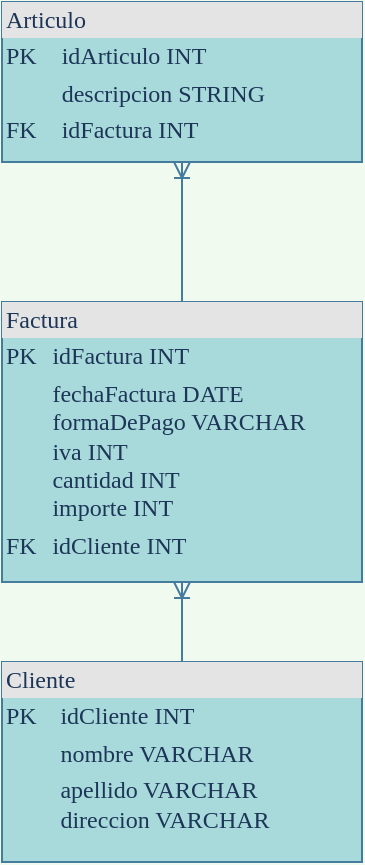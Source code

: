 <mxfile version="18.0.3" type="device"><diagram name="Page-1" id="2ca16b54-16f6-2749-3443-fa8db7711227"><mxGraphModel dx="1422" dy="762" grid="1" gridSize="10" guides="1" tooltips="1" connect="1" arrows="1" fold="1" page="1" pageScale="1" pageWidth="1100" pageHeight="850" background="#F1FAEE" math="0" shadow="0"><root><mxCell id="0"/><mxCell id="1" parent="0"/><mxCell id="2ed32ef02a7f4228-1" value="&lt;div style=&quot;box-sizing: border-box ; width: 100% ; background: #e4e4e4 ; padding: 2px&quot;&gt;Cliente&lt;/div&gt;&lt;table style=&quot;width: 100% ; font-size: 1em&quot; cellpadding=&quot;2&quot; cellspacing=&quot;0&quot;&gt;&lt;tbody&gt;&lt;tr&gt;&lt;td&gt;PK&lt;/td&gt;&lt;td&gt;idCliente INT&lt;/td&gt;&lt;/tr&gt;&lt;tr&gt;&lt;td&gt;&lt;br&gt;&lt;/td&gt;&lt;td&gt;nombre VARCHAR&lt;/td&gt;&lt;/tr&gt;&lt;tr&gt;&lt;td&gt;&lt;br&gt;&lt;/td&gt;&lt;td&gt;apellido VARCHAR&lt;br&gt;direccion VARCHAR&lt;/td&gt;&lt;/tr&gt;&lt;/tbody&gt;&lt;/table&gt;" style="verticalAlign=top;align=left;overflow=fill;html=1;rounded=0;shadow=0;comic=0;labelBackgroundColor=none;strokeWidth=1;fontFamily=Verdana;fontSize=12;fillColor=#A8DADC;strokeColor=#457B9D;fontColor=#1D3557;" parent="1" vertex="1"><mxGeometry x="490" y="480" width="180" height="100" as="geometry"/></mxCell><mxCell id="2ed32ef02a7f4228-5" value="&lt;div style=&quot;box-sizing: border-box ; width: 100% ; background: #e4e4e4 ; padding: 2px&quot;&gt;Articulo&lt;/div&gt;&lt;table style=&quot;width: 100% ; font-size: 1em&quot; cellpadding=&quot;2&quot; cellspacing=&quot;0&quot;&gt;&lt;tbody&gt;&lt;tr&gt;&lt;td&gt;PK&lt;/td&gt;&lt;td&gt;idArticulo INT&lt;/td&gt;&lt;/tr&gt;&lt;tr&gt;&lt;td&gt;&lt;/td&gt;&lt;td&gt;descripcion STRING&lt;br&gt;&lt;/td&gt;&lt;/tr&gt;&lt;tr&gt;&lt;td&gt;FK&lt;/td&gt;&lt;td&gt;idFactura INT&lt;/td&gt;&lt;/tr&gt;&lt;/tbody&gt;&lt;/table&gt;" style="verticalAlign=top;align=left;overflow=fill;html=1;rounded=0;shadow=0;comic=0;labelBackgroundColor=none;strokeWidth=1;fontFamily=Verdana;fontSize=12;fillColor=#A8DADC;strokeColor=#457B9D;fontColor=#1D3557;" parent="1" vertex="1"><mxGeometry x="490" y="150" width="180" height="80" as="geometry"/></mxCell><mxCell id="2ed32ef02a7f4228-13" value="" style="edgeStyle=orthogonalEdgeStyle;html=1;endArrow=ERoneToMany;startArrow=none;labelBackgroundColor=none;fontFamily=Verdana;fontSize=12;align=left;exitX=0.5;exitY=0;entryX=0.5;entryY=1;strokeColor=#457B9D;fontColor=#1D3557;startFill=0;exitDx=0;exitDy=0;entryDx=0;entryDy=0;" parent="1" source="hFmT5JRAYCfaVp12lRAF-3" target="2ed32ef02a7f4228-5" edge="1"><mxGeometry width="100" height="100" relative="1" as="geometry"><mxPoint x="730" y="510" as="sourcePoint"/><mxPoint x="830" y="410" as="targetPoint"/></mxGeometry></mxCell><mxCell id="hFmT5JRAYCfaVp12lRAF-3" value="&lt;div style=&quot;box-sizing: border-box ; width: 100% ; background: #e4e4e4 ; padding: 2px&quot;&gt;Factura&lt;/div&gt;&lt;table style=&quot;width: 100% ; font-size: 1em&quot; cellpadding=&quot;2&quot; cellspacing=&quot;0&quot;&gt;&lt;tbody&gt;&lt;tr&gt;&lt;td&gt;PK&lt;/td&gt;&lt;td&gt;idFactura INT&lt;/td&gt;&lt;/tr&gt;&lt;tr&gt;&lt;td&gt;&lt;br&gt;&lt;/td&gt;&lt;td&gt;fechaFactura DATE&lt;br&gt;formaDePago VARCHAR&lt;br&gt;iva INT&lt;br&gt;cantidad INT&lt;br&gt;importe INT&lt;/td&gt;&lt;/tr&gt;&lt;tr&gt;&lt;td&gt;FK&lt;/td&gt;&lt;td&gt;idCliente INT&lt;/td&gt;&lt;/tr&gt;&lt;/tbody&gt;&lt;/table&gt;" style="verticalAlign=top;align=left;overflow=fill;html=1;rounded=0;shadow=0;comic=0;labelBackgroundColor=none;strokeWidth=1;fontFamily=Verdana;fontSize=12;fillColor=#A8DADC;strokeColor=#457B9D;fontColor=#1D3557;" parent="1" vertex="1"><mxGeometry x="490" y="300" width="180" height="140" as="geometry"/></mxCell><mxCell id="hFmT5JRAYCfaVp12lRAF-4" value="" style="edgeStyle=orthogonalEdgeStyle;html=1;endArrow=ERoneToMany;startArrow=none;labelBackgroundColor=none;fontFamily=Verdana;fontSize=12;align=left;exitX=0.5;exitY=0;strokeColor=#457B9D;fontColor=#1D3557;startFill=0;exitDx=0;exitDy=0;entryX=0.5;entryY=1;entryDx=0;entryDy=0;" parent="1" source="2ed32ef02a7f4228-1" target="hFmT5JRAYCfaVp12lRAF-3" edge="1"><mxGeometry width="100" height="100" relative="1" as="geometry"><mxPoint x="730" y="580" as="sourcePoint"/><mxPoint x="710" y="450" as="targetPoint"/></mxGeometry></mxCell></root></mxGraphModel></diagram></mxfile>
